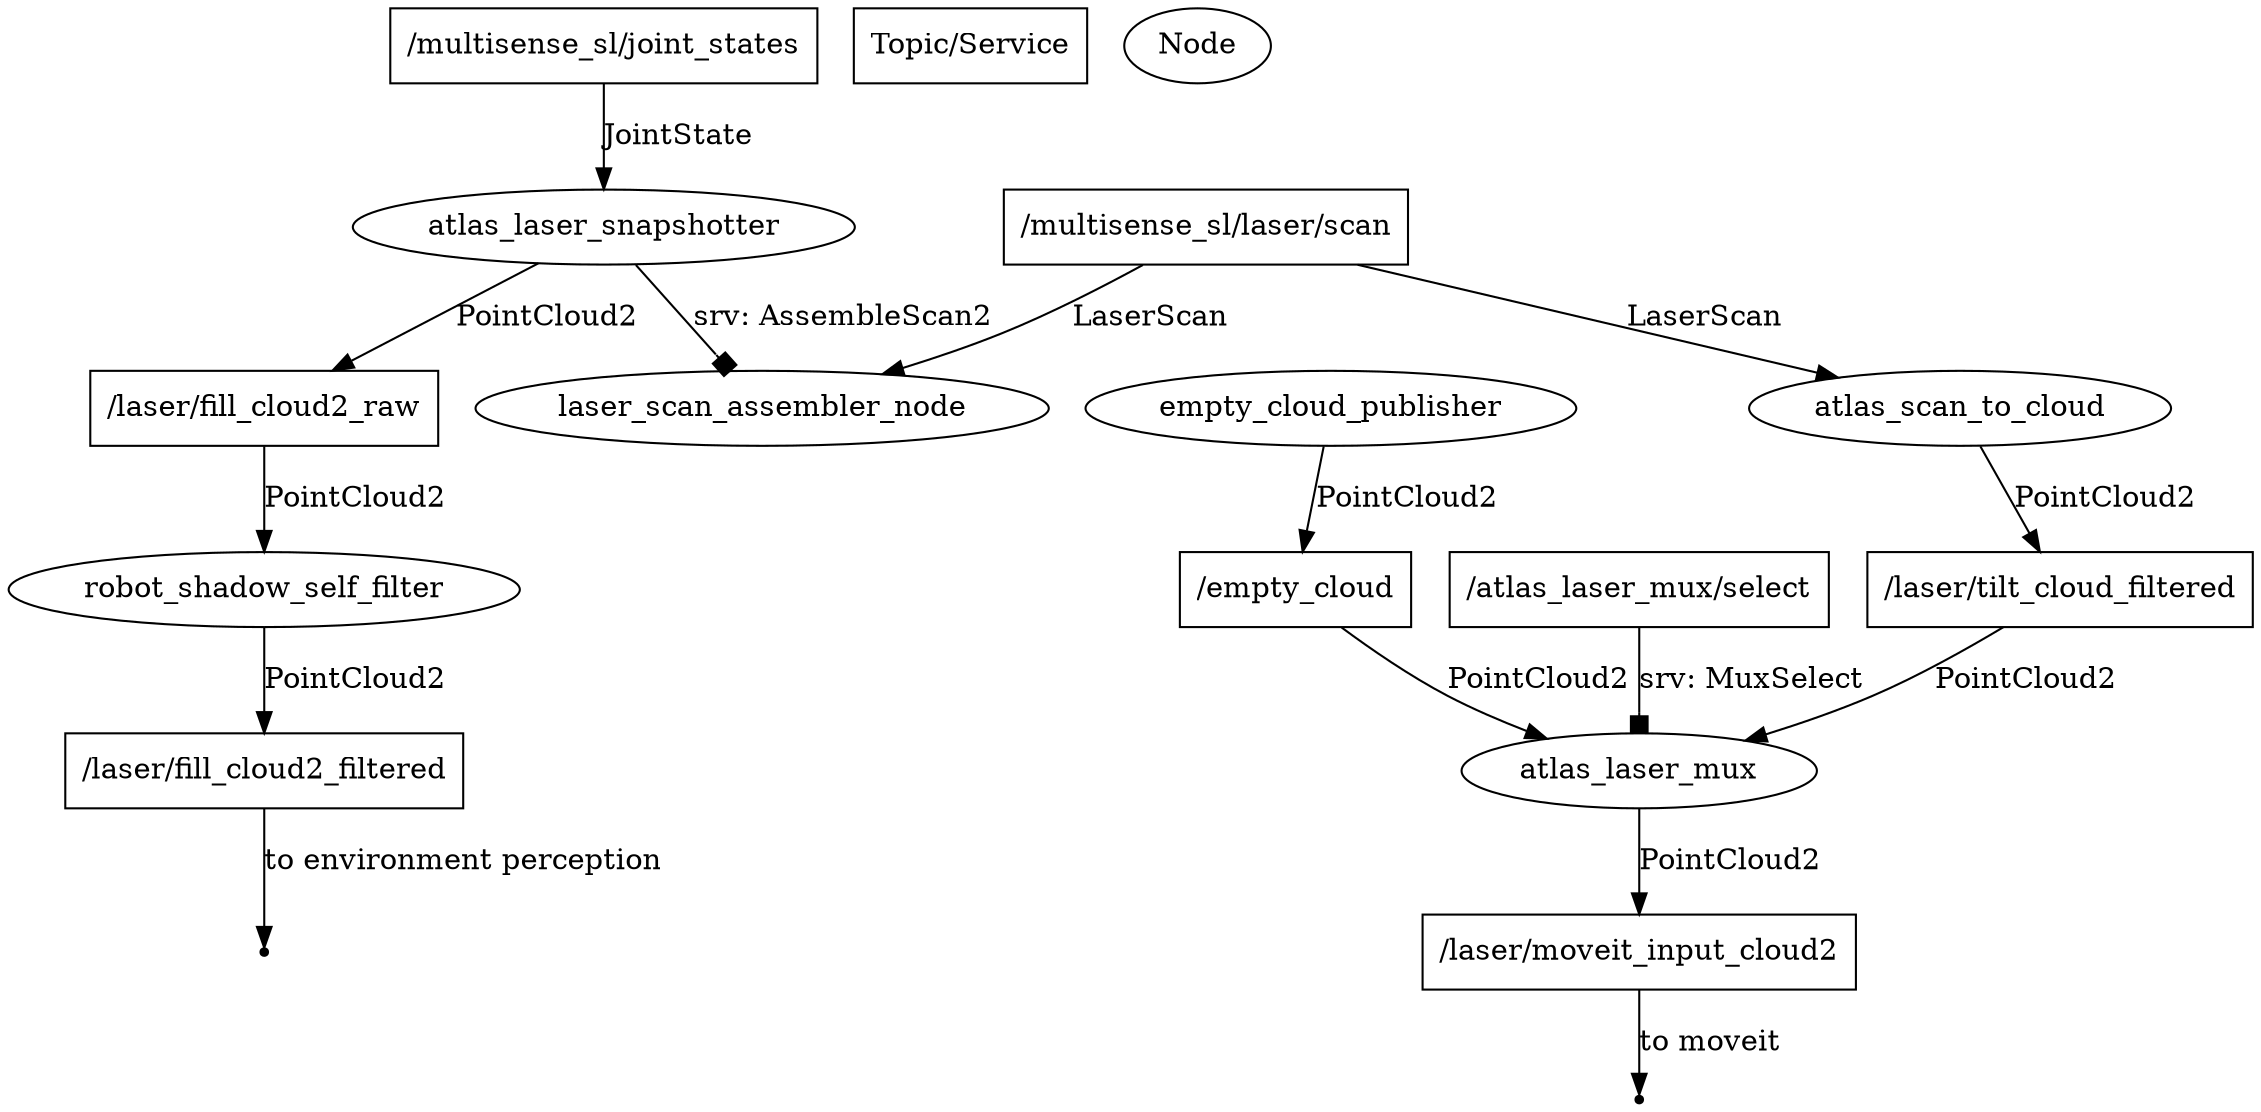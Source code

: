 ## dot -O -Tpdf <this file>
digraph atlas_tilt_laser {
   node[shape="ellipse"]
   "/multisense_sl/laser/scan" [shape="box"]
   "/multisense_sl/joint_states" [shape="box"]
   "/laser/fill_cloud2_raw" [shape="box"]
   "/laser/fill_cloud2_filtered" [shape="box"]
   "/laser/tilt_cloud_filtered" [shape="box"]
   "/empty_cloud" [shape="box"]
   "/laser/moveit_input_cloud2" [shape="box"]
   "/atlas_laser_mux/select" [shape="box"]
   ""[shape=point]
   " "[shape=point]
   "Topic/Service" [shape="box"]
   "Node" [shape="ellipse"]

   "empty_cloud_publisher" -> "/empty_cloud" [label="PointCloud2"]
   "/empty_cloud" -> "atlas_laser_mux" [label="PointCloud2"]

   "/multisense_sl/laser/scan" -> "laser_scan_assembler_node" [label="LaserScan"]

   "/multisense_sl/joint_states" -> "atlas_laser_snapshotter" [label="JointState"]
   "atlas_laser_snapshotter" -> "/laser/fill_cloud2_raw" [label="PointCloud2"]

   "/laser/fill_cloud2_raw" -> "robot_shadow_self_filter" [label="PointCloud2"]
   "robot_shadow_self_filter" -> "/laser/fill_cloud2_filtered"  [label="PointCloud2"]

   "/multisense_sl/laser/scan" -> "atlas_scan_to_cloud"  [label="LaserScan"]
   "atlas_scan_to_cloud" -> "/laser/tilt_cloud_filtered" [label="PointCloud2"]

   "/laser/tilt_cloud_filtered" -> "atlas_laser_mux" [label="PointCloud2"]

   "atlas_laser_mux" -> "/laser/moveit_input_cloud2" [label="PointCloud2"]

   "atlas_laser_snapshotter" -> "laser_scan_assembler_node" [label="srv: AssembleScan2" arrowhead=box]

   "/laser/moveit_input_cloud2" -> " " [label="to moveit"]

   "/laser/fill_cloud2_filtered" -> "" [label="to environment perception"]

   "/atlas_laser_mux/select" -> "atlas_laser_mux" [label="srv: MuxSelect" arrowhead=box]

}